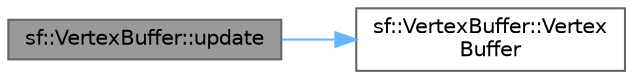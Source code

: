 digraph "sf::VertexBuffer::update"
{
 // LATEX_PDF_SIZE
  bgcolor="transparent";
  edge [fontname=Helvetica,fontsize=10,labelfontname=Helvetica,labelfontsize=10];
  node [fontname=Helvetica,fontsize=10,shape=box,height=0.2,width=0.4];
  rankdir="LR";
  Node1 [id="Node000001",label="sf::VertexBuffer::update",height=0.2,width=0.4,color="gray40", fillcolor="grey60", style="filled", fontcolor="black",tooltip="Copy the contents of another buffer into this buffer."];
  Node1 -> Node2 [id="edge1_Node000001_Node000002",color="steelblue1",style="solid",tooltip=" "];
  Node2 [id="Node000002",label="sf::VertexBuffer::Vertex\lBuffer",height=0.2,width=0.4,color="grey40", fillcolor="white", style="filled",URL="$classsf_1_1_vertex_buffer.html#aba8836c571cef25a0f80e478add1560a",tooltip="Default constructor."];
}
